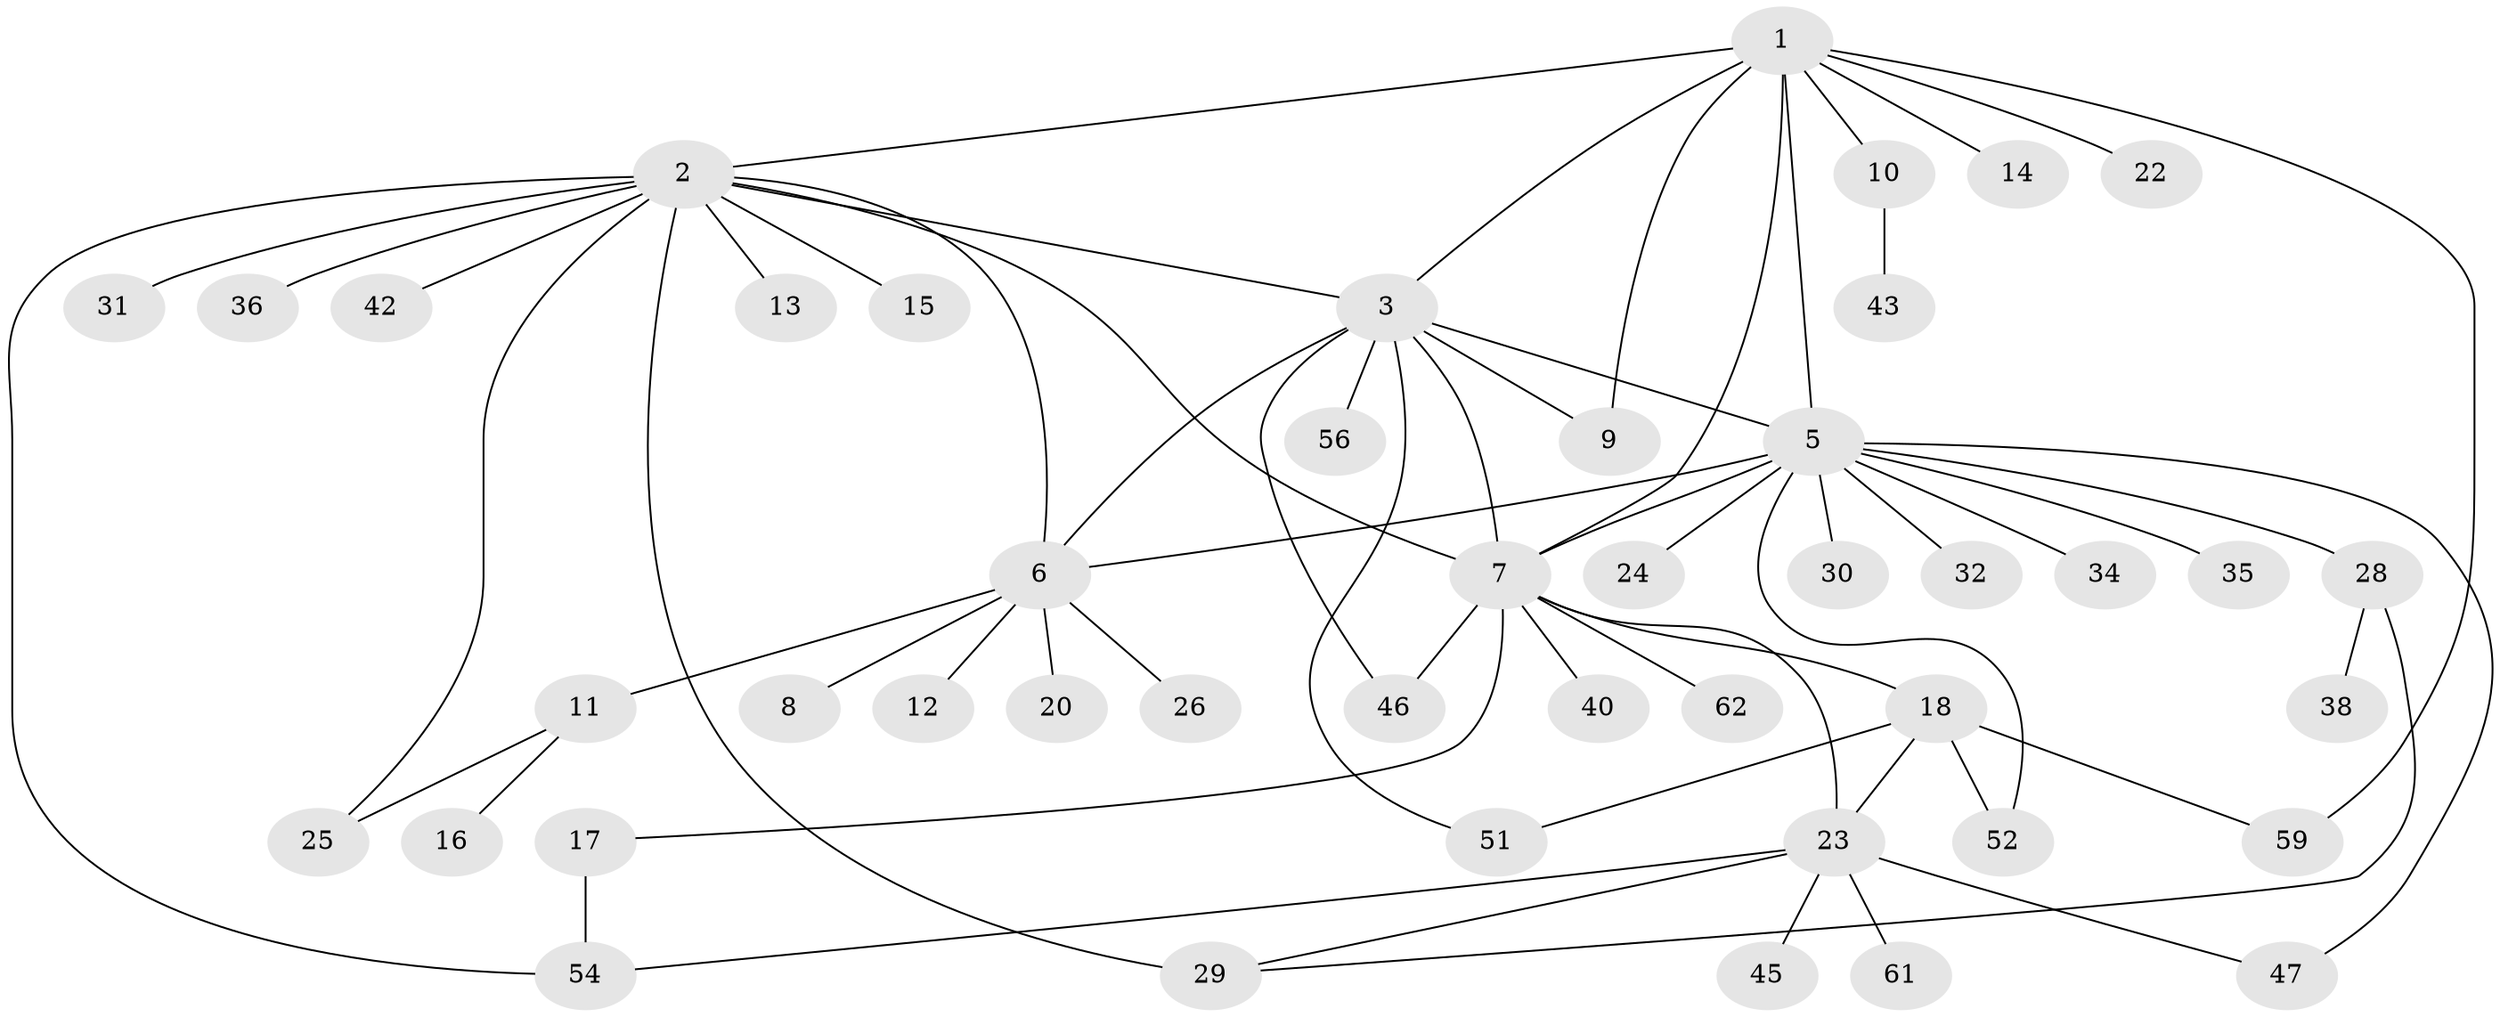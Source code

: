 // original degree distribution, {8: 0.016129032258064516, 16: 0.016129032258064516, 10: 0.016129032258064516, 4: 0.016129032258064516, 11: 0.016129032258064516, 9: 0.03225806451612903, 1: 0.43548387096774194, 2: 0.25806451612903225, 3: 0.11290322580645161, 5: 0.06451612903225806, 7: 0.016129032258064516}
// Generated by graph-tools (version 1.1) at 2025/11/02/27/25 16:11:11]
// undirected, 45 vertices, 63 edges
graph export_dot {
graph [start="1"]
  node [color=gray90,style=filled];
  1 [super="+4"];
  2 [super="+33"];
  3 [super="+27"];
  5 [super="+19"];
  6 [super="+58"];
  7 [super="+39"];
  8;
  9 [super="+53"];
  10 [super="+50"];
  11 [super="+37"];
  12;
  13;
  14;
  15;
  16 [super="+41"];
  17 [super="+57"];
  18 [super="+21"];
  20 [super="+55"];
  22;
  23 [super="+44"];
  24;
  25 [super="+48"];
  26;
  28 [super="+60"];
  29 [super="+49"];
  30;
  31;
  32;
  34;
  35;
  36;
  38;
  40;
  42;
  43;
  45;
  46;
  47;
  51;
  52;
  54;
  56;
  59;
  61;
  62;
  1 -- 2;
  1 -- 3;
  1 -- 10;
  1 -- 14;
  1 -- 59;
  1 -- 5;
  1 -- 22;
  1 -- 7;
  1 -- 9;
  2 -- 3;
  2 -- 6 [weight=2];
  2 -- 7;
  2 -- 13;
  2 -- 15;
  2 -- 25 [weight=2];
  2 -- 29 [weight=2];
  2 -- 31;
  2 -- 36;
  2 -- 42;
  2 -- 54;
  3 -- 6 [weight=2];
  3 -- 7;
  3 -- 9;
  3 -- 46;
  3 -- 51;
  3 -- 56;
  3 -- 5;
  5 -- 6 [weight=2];
  5 -- 24;
  5 -- 28;
  5 -- 34;
  5 -- 35;
  5 -- 47;
  5 -- 52;
  5 -- 32;
  5 -- 7;
  5 -- 30;
  6 -- 8;
  6 -- 11 [weight=2];
  6 -- 12;
  6 -- 20;
  6 -- 26;
  7 -- 17;
  7 -- 18;
  7 -- 40;
  7 -- 46;
  7 -- 62;
  7 -- 23;
  10 -- 43;
  11 -- 16;
  11 -- 25;
  17 -- 54;
  18 -- 23;
  18 -- 52;
  18 -- 59;
  18 -- 51;
  23 -- 29;
  23 -- 45;
  23 -- 47;
  23 -- 54;
  23 -- 61;
  28 -- 38;
  28 -- 29;
}
